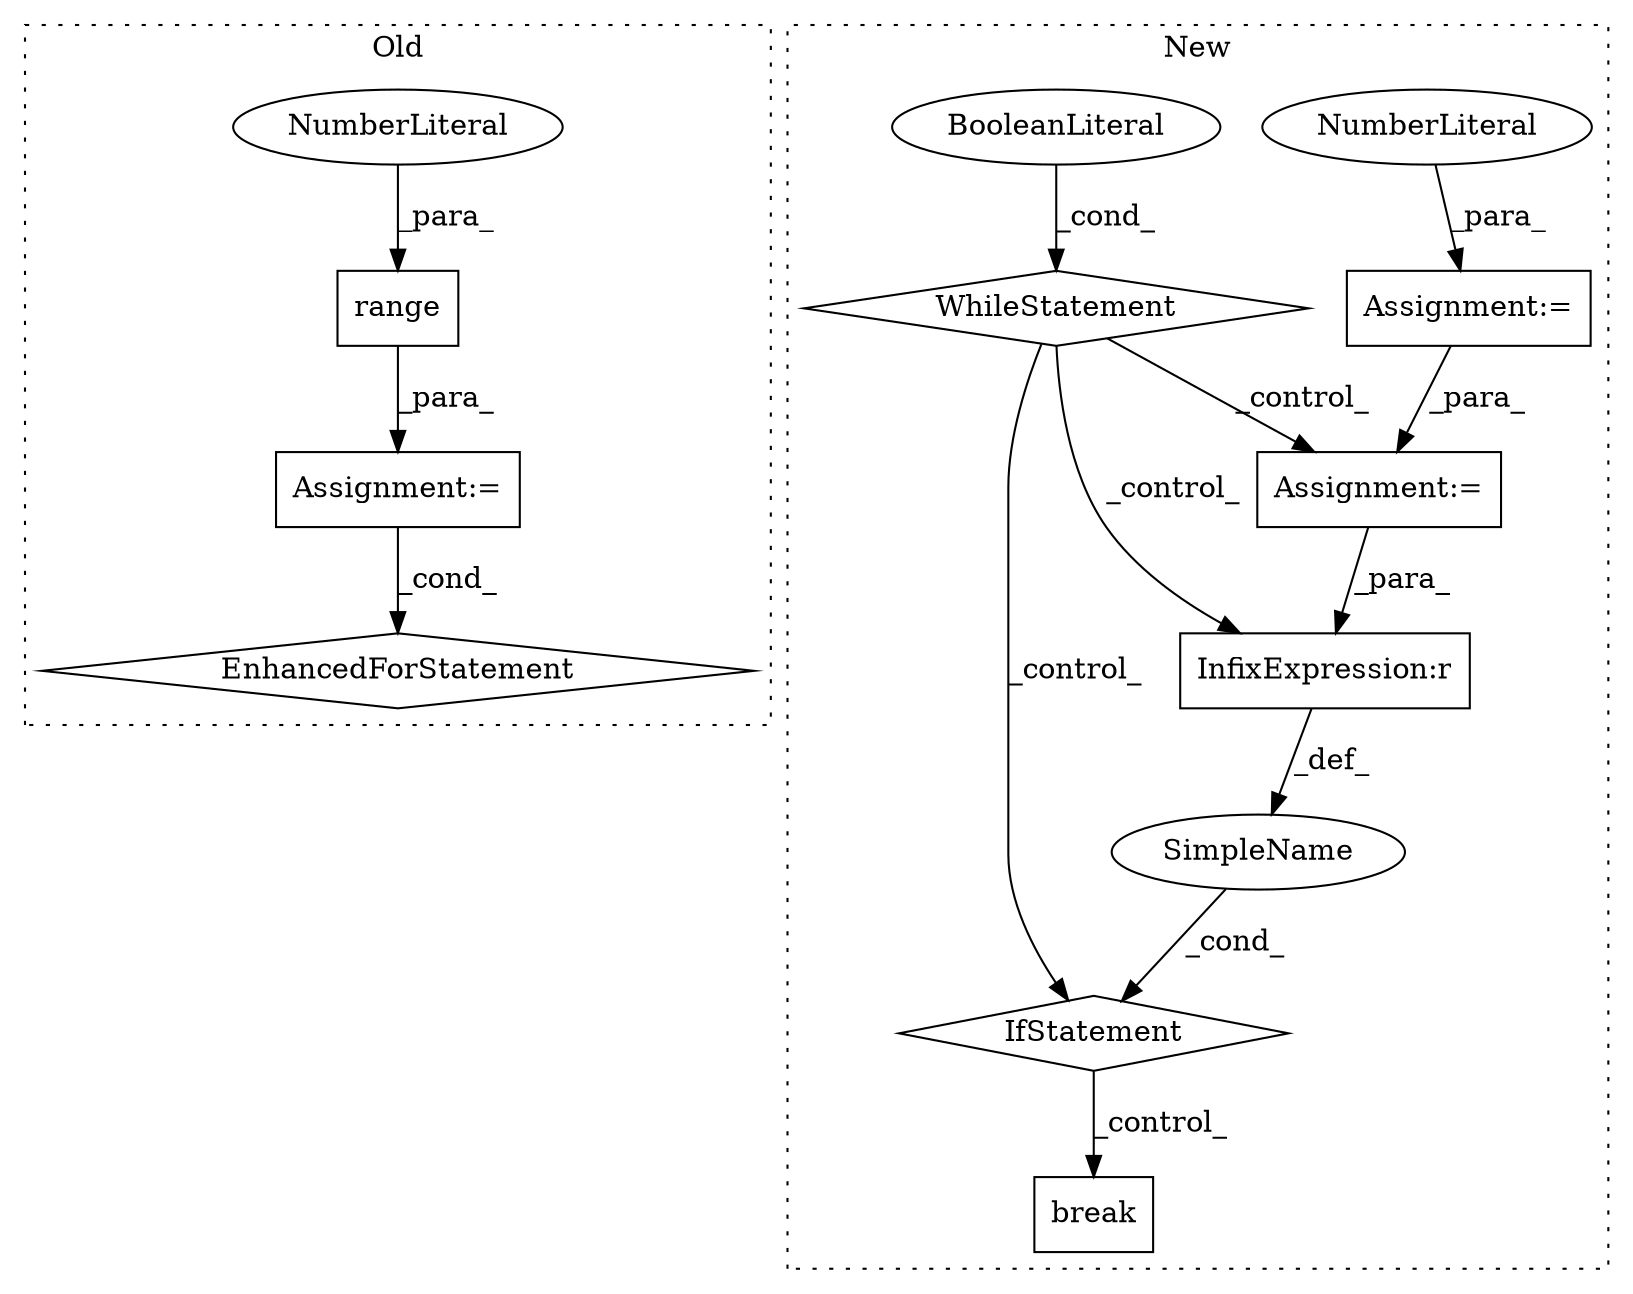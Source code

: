 digraph G {
subgraph cluster0 {
1 [label="EnhancedForStatement" a="70" s="3853,3934" l="61,2" shape="diamond"];
6 [label="Assignment:=" a="7" s="3853,3934" l="61,2" shape="box"];
7 [label="range" a="32" s="3924,3933" l="6,1" shape="box"];
12 [label="NumberLiteral" a="34" s="3932" l="1" shape="ellipse"];
label = "Old";
style="dotted";
}
subgraph cluster1 {
2 [label="break" a="10" s="4276" l="6" shape="box"];
3 [label="IfStatement" a="25" s="4246,4260" l="4,2" shape="diamond"];
4 [label="SimpleName" a="42" s="" l="" shape="ellipse"];
5 [label="Assignment:=" a="7" s="3648" l="1" shape="box"];
8 [label="InfixExpression:r" a="27" s="4254" l="4" shape="box"];
9 [label="NumberLiteral" a="34" s="3649" l="1" shape="ellipse"];
10 [label="WhileStatement" a="61" s="3983,3994" l="7,2" shape="diamond"];
11 [label="BooleanLiteral" a="9" s="3990" l="4" shape="ellipse"];
13 [label="Assignment:=" a="7" s="4231" l="2" shape="box"];
label = "New";
style="dotted";
}
3 -> 2 [label="_control_"];
4 -> 3 [label="_cond_"];
5 -> 13 [label="_para_"];
6 -> 1 [label="_cond_"];
7 -> 6 [label="_para_"];
8 -> 4 [label="_def_"];
9 -> 5 [label="_para_"];
10 -> 3 [label="_control_"];
10 -> 13 [label="_control_"];
10 -> 8 [label="_control_"];
11 -> 10 [label="_cond_"];
12 -> 7 [label="_para_"];
13 -> 8 [label="_para_"];
}